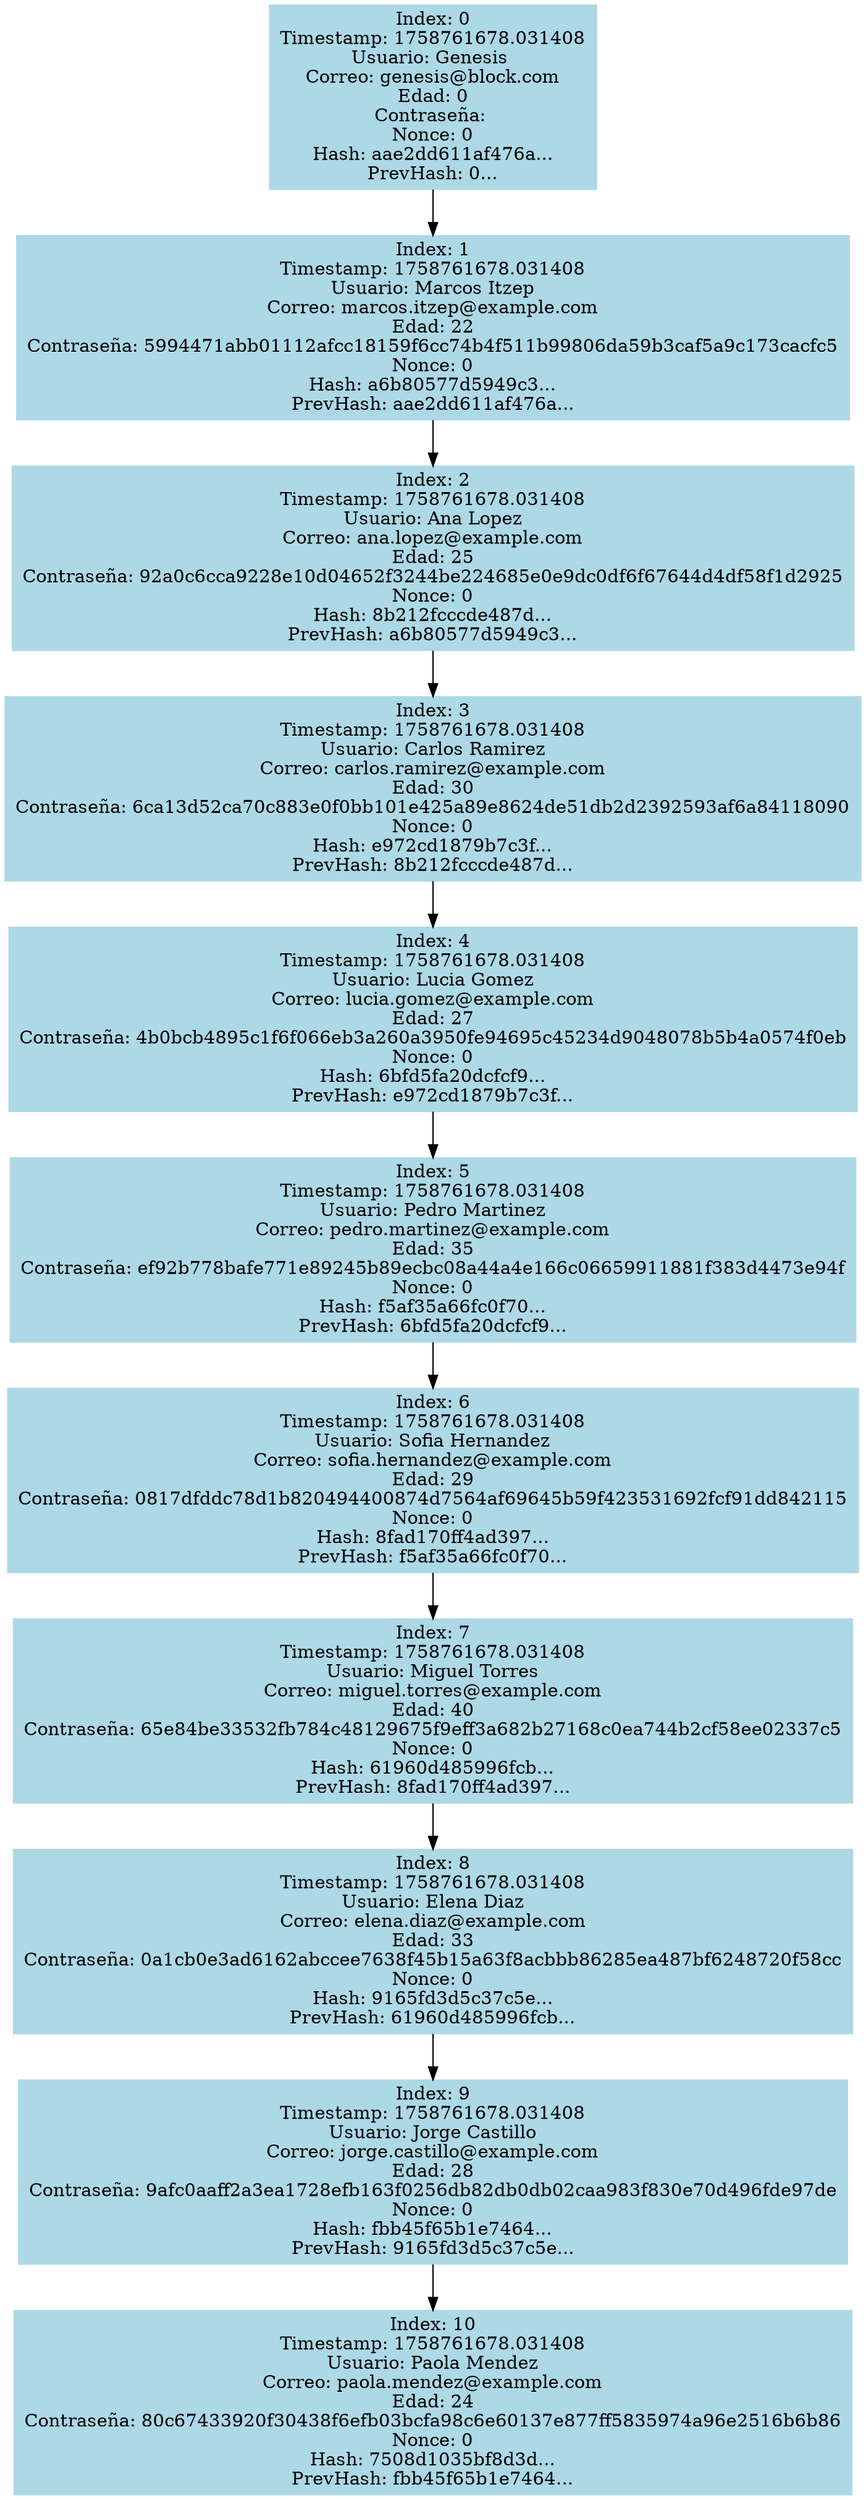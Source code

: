 digraph Blockchain {
  node [shape=box, style=filled, color=lightblue];
  Block0 [label="Index: 0\nTimestamp: 1758761678.031408\nUsuario: Genesis \nCorreo: genesis@block.com\nEdad: 0\nContraseña: \nNonce: 0\nHash: aae2dd611af476a...\nPrevHash: 0..."];
  Block1 [label="Index: 1\nTimestamp: 1758761678.031408\nUsuario: Marcos Itzep\nCorreo: marcos.itzep@example.com\nEdad: 22\nContraseña: 5994471abb01112afcc18159f6cc74b4f511b99806da59b3caf5a9c173cacfc5\nNonce: 0\nHash: a6b80577d5949c3...\nPrevHash: aae2dd611af476a..."];
  Block0 -> Block1;
  Block2 [label="Index: 2\nTimestamp: 1758761678.031408\nUsuario: Ana Lopez\nCorreo: ana.lopez@example.com\nEdad: 25\nContraseña: 92a0c6cca9228e10d04652f3244be224685e0e9dc0df6f67644d4df58f1d2925\nNonce: 0\nHash: 8b212fcccde487d...\nPrevHash: a6b80577d5949c3..."];
  Block1 -> Block2;
  Block3 [label="Index: 3\nTimestamp: 1758761678.031408\nUsuario: Carlos Ramirez\nCorreo: carlos.ramirez@example.com\nEdad: 30\nContraseña: 6ca13d52ca70c883e0f0bb101e425a89e8624de51db2d2392593af6a84118090\nNonce: 0\nHash: e972cd1879b7c3f...\nPrevHash: 8b212fcccde487d..."];
  Block2 -> Block3;
  Block4 [label="Index: 4\nTimestamp: 1758761678.031408\nUsuario: Lucia Gomez\nCorreo: lucia.gomez@example.com\nEdad: 27\nContraseña: 4b0bcb4895c1f6f066eb3a260a3950fe94695c45234d9048078b5b4a0574f0eb\nNonce: 0\nHash: 6bfd5fa20dcfcf9...\nPrevHash: e972cd1879b7c3f..."];
  Block3 -> Block4;
  Block5 [label="Index: 5\nTimestamp: 1758761678.031408\nUsuario: Pedro Martinez\nCorreo: pedro.martinez@example.com\nEdad: 35\nContraseña: ef92b778bafe771e89245b89ecbc08a44a4e166c06659911881f383d4473e94f\nNonce: 0\nHash: f5af35a66fc0f70...\nPrevHash: 6bfd5fa20dcfcf9..."];
  Block4 -> Block5;
  Block6 [label="Index: 6\nTimestamp: 1758761678.031408\nUsuario: Sofia Hernandez\nCorreo: sofia.hernandez@example.com\nEdad: 29\nContraseña: 0817dfddc78d1b820494400874d7564af69645b59f423531692fcf91dd842115\nNonce: 0\nHash: 8fad170ff4ad397...\nPrevHash: f5af35a66fc0f70..."];
  Block5 -> Block6;
  Block7 [label="Index: 7\nTimestamp: 1758761678.031408\nUsuario: Miguel Torres\nCorreo: miguel.torres@example.com\nEdad: 40\nContraseña: 65e84be33532fb784c48129675f9eff3a682b27168c0ea744b2cf58ee02337c5\nNonce: 0\nHash: 61960d485996fcb...\nPrevHash: 8fad170ff4ad397..."];
  Block6 -> Block7;
  Block8 [label="Index: 8\nTimestamp: 1758761678.031408\nUsuario: Elena Diaz\nCorreo: elena.diaz@example.com\nEdad: 33\nContraseña: 0a1cb0e3ad6162abccee7638f45b15a63f8acbbb86285ea487bf6248720f58cc\nNonce: 0\nHash: 9165fd3d5c37c5e...\nPrevHash: 61960d485996fcb..."];
  Block7 -> Block8;
  Block9 [label="Index: 9\nTimestamp: 1758761678.031408\nUsuario: Jorge Castillo\nCorreo: jorge.castillo@example.com\nEdad: 28\nContraseña: 9afc0aaff2a3ea1728efb163f0256db82db0db02caa983f830e70d496fde97de\nNonce: 0\nHash: fbb45f65b1e7464...\nPrevHash: 9165fd3d5c37c5e..."];
  Block8 -> Block9;
  Block10 [label="Index: 10\nTimestamp: 1758761678.031408\nUsuario: Paola Mendez\nCorreo: paola.mendez@example.com\nEdad: 24\nContraseña: 80c67433920f30438f6efb03bcfa98c6e60137e877ff5835974a96e2516b6b86\nNonce: 0\nHash: 7508d1035bf8d3d...\nPrevHash: fbb45f65b1e7464..."];
  Block9 -> Block10;
}
